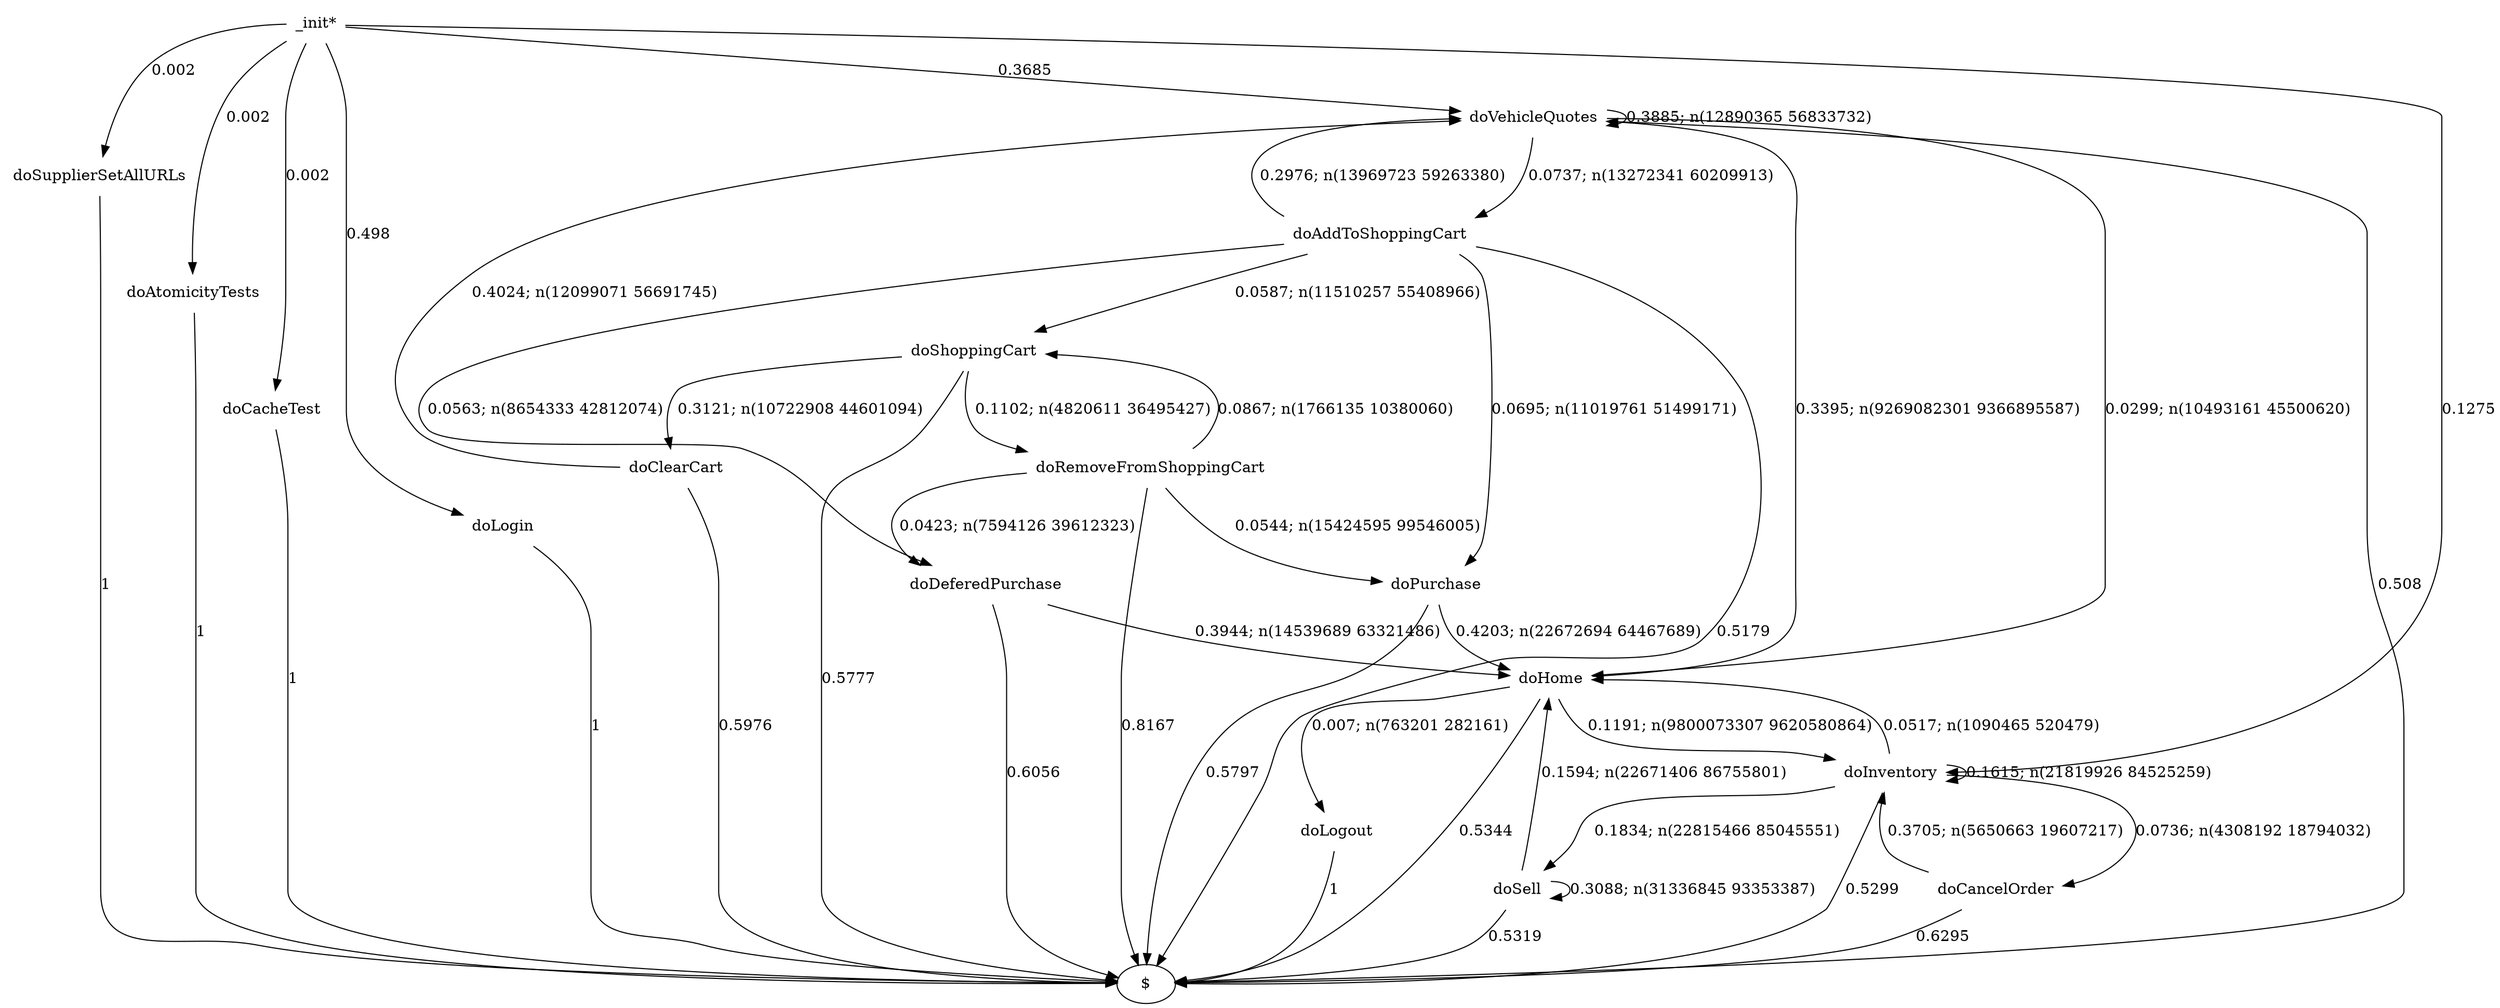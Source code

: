digraph G {"_init*" [label="_init*",shape=none];"doSupplierSetAllURLs" [label="doSupplierSetAllURLs",shape=none];"doAtomicityTests" [label="doAtomicityTests",shape=none];"doCacheTest" [label="doCacheTest",shape=none];"doLogin" [label="doLogin",shape=none];"doVehicleQuotes" [label="doVehicleQuotes",shape=none];"doAddToShoppingCart" [label="doAddToShoppingCart",shape=none];"doDeferedPurchase" [label="doDeferedPurchase",shape=none];"doHome" [label="doHome",shape=none];"doShoppingCart" [label="doShoppingCart",shape=none];"doClearCart" [label="doClearCart",shape=none];"doPurchase" [label="doPurchase",shape=none];"doInventory" [label="doInventory",shape=none];"doSell" [label="doSell",shape=none];"doLogout" [label="doLogout",shape=none];"doCancelOrder" [label="doCancelOrder",shape=none];"doRemoveFromShoppingCart" [label="doRemoveFromShoppingCart",shape=none];"_init*"->"doSupplierSetAllURLs" [style=solid,label="0.002"];"_init*"->"doAtomicityTests" [style=solid,label="0.002"];"_init*"->"doCacheTest" [style=solid,label="0.002"];"_init*"->"doLogin" [style=solid,label="0.498"];"_init*"->"doVehicleQuotes" [style=solid,label="0.3685"];"_init*"->"doInventory" [style=solid,label="0.1275"];"doSupplierSetAllURLs"->"$" [style=solid,label="1"];"doAtomicityTests"->"$" [style=solid,label="1"];"doCacheTest"->"$" [style=solid,label="1"];"doLogin"->"$" [style=solid,label="1"];"doVehicleQuotes"->"doVehicleQuotes" [style=solid,label="0.3885; n(12890365 56833732)"];"doVehicleQuotes"->"doAddToShoppingCart" [style=solid,label="0.0737; n(13272341 60209913)"];"doVehicleQuotes"->"doHome" [style=solid,label="0.0299; n(10493161 45500620)"];"doVehicleQuotes"->"$" [style=solid,label="0.508"];"doAddToShoppingCart"->"doVehicleQuotes" [style=solid,label="0.2976; n(13969723 59263380)"];"doAddToShoppingCart"->"doDeferedPurchase" [style=solid,label="0.0563; n(8654333 42812074)"];"doAddToShoppingCart"->"doShoppingCart" [style=solid,label="0.0587; n(11510257 55408966)"];"doAddToShoppingCart"->"doPurchase" [style=solid,label="0.0695; n(11019761 51499171)"];"doAddToShoppingCart"->"$" [style=solid,label="0.5179"];"doDeferedPurchase"->"doHome" [style=solid,label="0.3944; n(14539689 63321486)"];"doDeferedPurchase"->"$" [style=solid,label="0.6056"];"doHome"->"doVehicleQuotes" [style=solid,label="0.3395; n(9269082301 9366895587)"];"doHome"->"doInventory" [style=solid,label="0.1191; n(9800073307 9620580864)"];"doHome"->"doLogout" [style=solid,label="0.007; n(763201 282161)"];"doHome"->"$" [style=solid,label="0.5344"];"doShoppingCart"->"doClearCart" [style=solid,label="0.3121; n(10722908 44601094)"];"doShoppingCart"->"doRemoveFromShoppingCart" [style=solid,label="0.1102; n(4820611 36495427)"];"doShoppingCart"->"$" [style=solid,label="0.5777"];"doClearCart"->"doVehicleQuotes" [style=solid,label="0.4024; n(12099071 56691745)"];"doClearCart"->"$" [style=solid,label="0.5976"];"doPurchase"->"doHome" [style=solid,label="0.4203; n(22672694 64467689)"];"doPurchase"->"$" [style=solid,label="0.5797"];"doInventory"->"doHome" [style=solid,label="0.0517; n(1090465 520479)"];"doInventory"->"doInventory" [style=solid,label="0.1615; n(21819926 84525259)"];"doInventory"->"doSell" [style=solid,label="0.1834; n(22815466 85045551)"];"doInventory"->"doCancelOrder" [style=solid,label="0.0736; n(4308192 18794032)"];"doInventory"->"$" [style=solid,label="0.5299"];"doSell"->"doHome" [style=solid,label="0.1594; n(22671406 86755801)"];"doSell"->"doSell" [style=solid,label="0.3088; n(31336845 93353387)"];"doSell"->"$" [style=solid,label="0.5319"];"doLogout"->"$" [style=solid,label="1"];"doCancelOrder"->"doInventory" [style=solid,label="0.3705; n(5650663 19607217)"];"doCancelOrder"->"$" [style=solid,label="0.6295"];"doRemoveFromShoppingCart"->"doDeferedPurchase" [style=solid,label="0.0423; n(7594126 39612323)"];"doRemoveFromShoppingCart"->"doShoppingCart" [style=solid,label="0.0867; n(1766135 10380060)"];"doRemoveFromShoppingCart"->"doPurchase" [style=solid,label="0.0544; n(15424595 99546005)"];"doRemoveFromShoppingCart"->"$" [style=solid,label="0.8167"];}